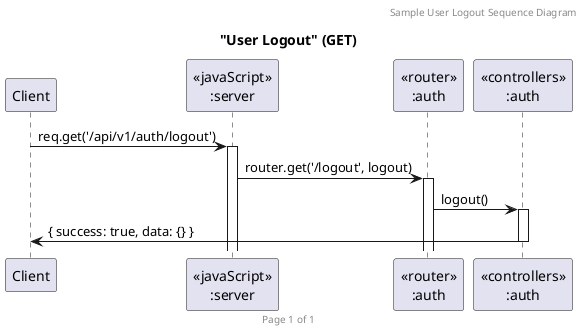 @startuml User Logout (GET)

header Sample User Logout Sequence Diagram
footer Page %page% of %lastpage%
title "User Logout" (GET)

participant "Client" as client
participant "<<javaScript>>\n:server" as server
participant "<<router>>\n:auth" as routerAuth
participant "<<controllers>>\n:auth" as controllersAuth

client->server ++: req.get('/api/v1/auth/logout')
server->routerAuth ++: router.get('/logout', logout)
routerAuth -> controllersAuth ++: logout()
controllersAuth->client --: { success: true, data: {} }

@enduml
